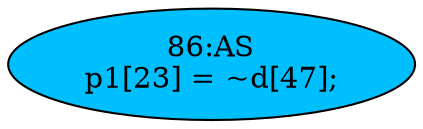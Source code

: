strict digraph "" {
	node [label="\N"];
	"86:AS"	 [ast="<pyverilog.vparser.ast.Assign object at 0x7fee01bc97d0>",
		def_var="['p1']",
		fillcolor=deepskyblue,
		label="86:AS
p1[23] = ~d[47];",
		statements="[]",
		style=filled,
		typ=Assign,
		use_var="['d']"];
}
